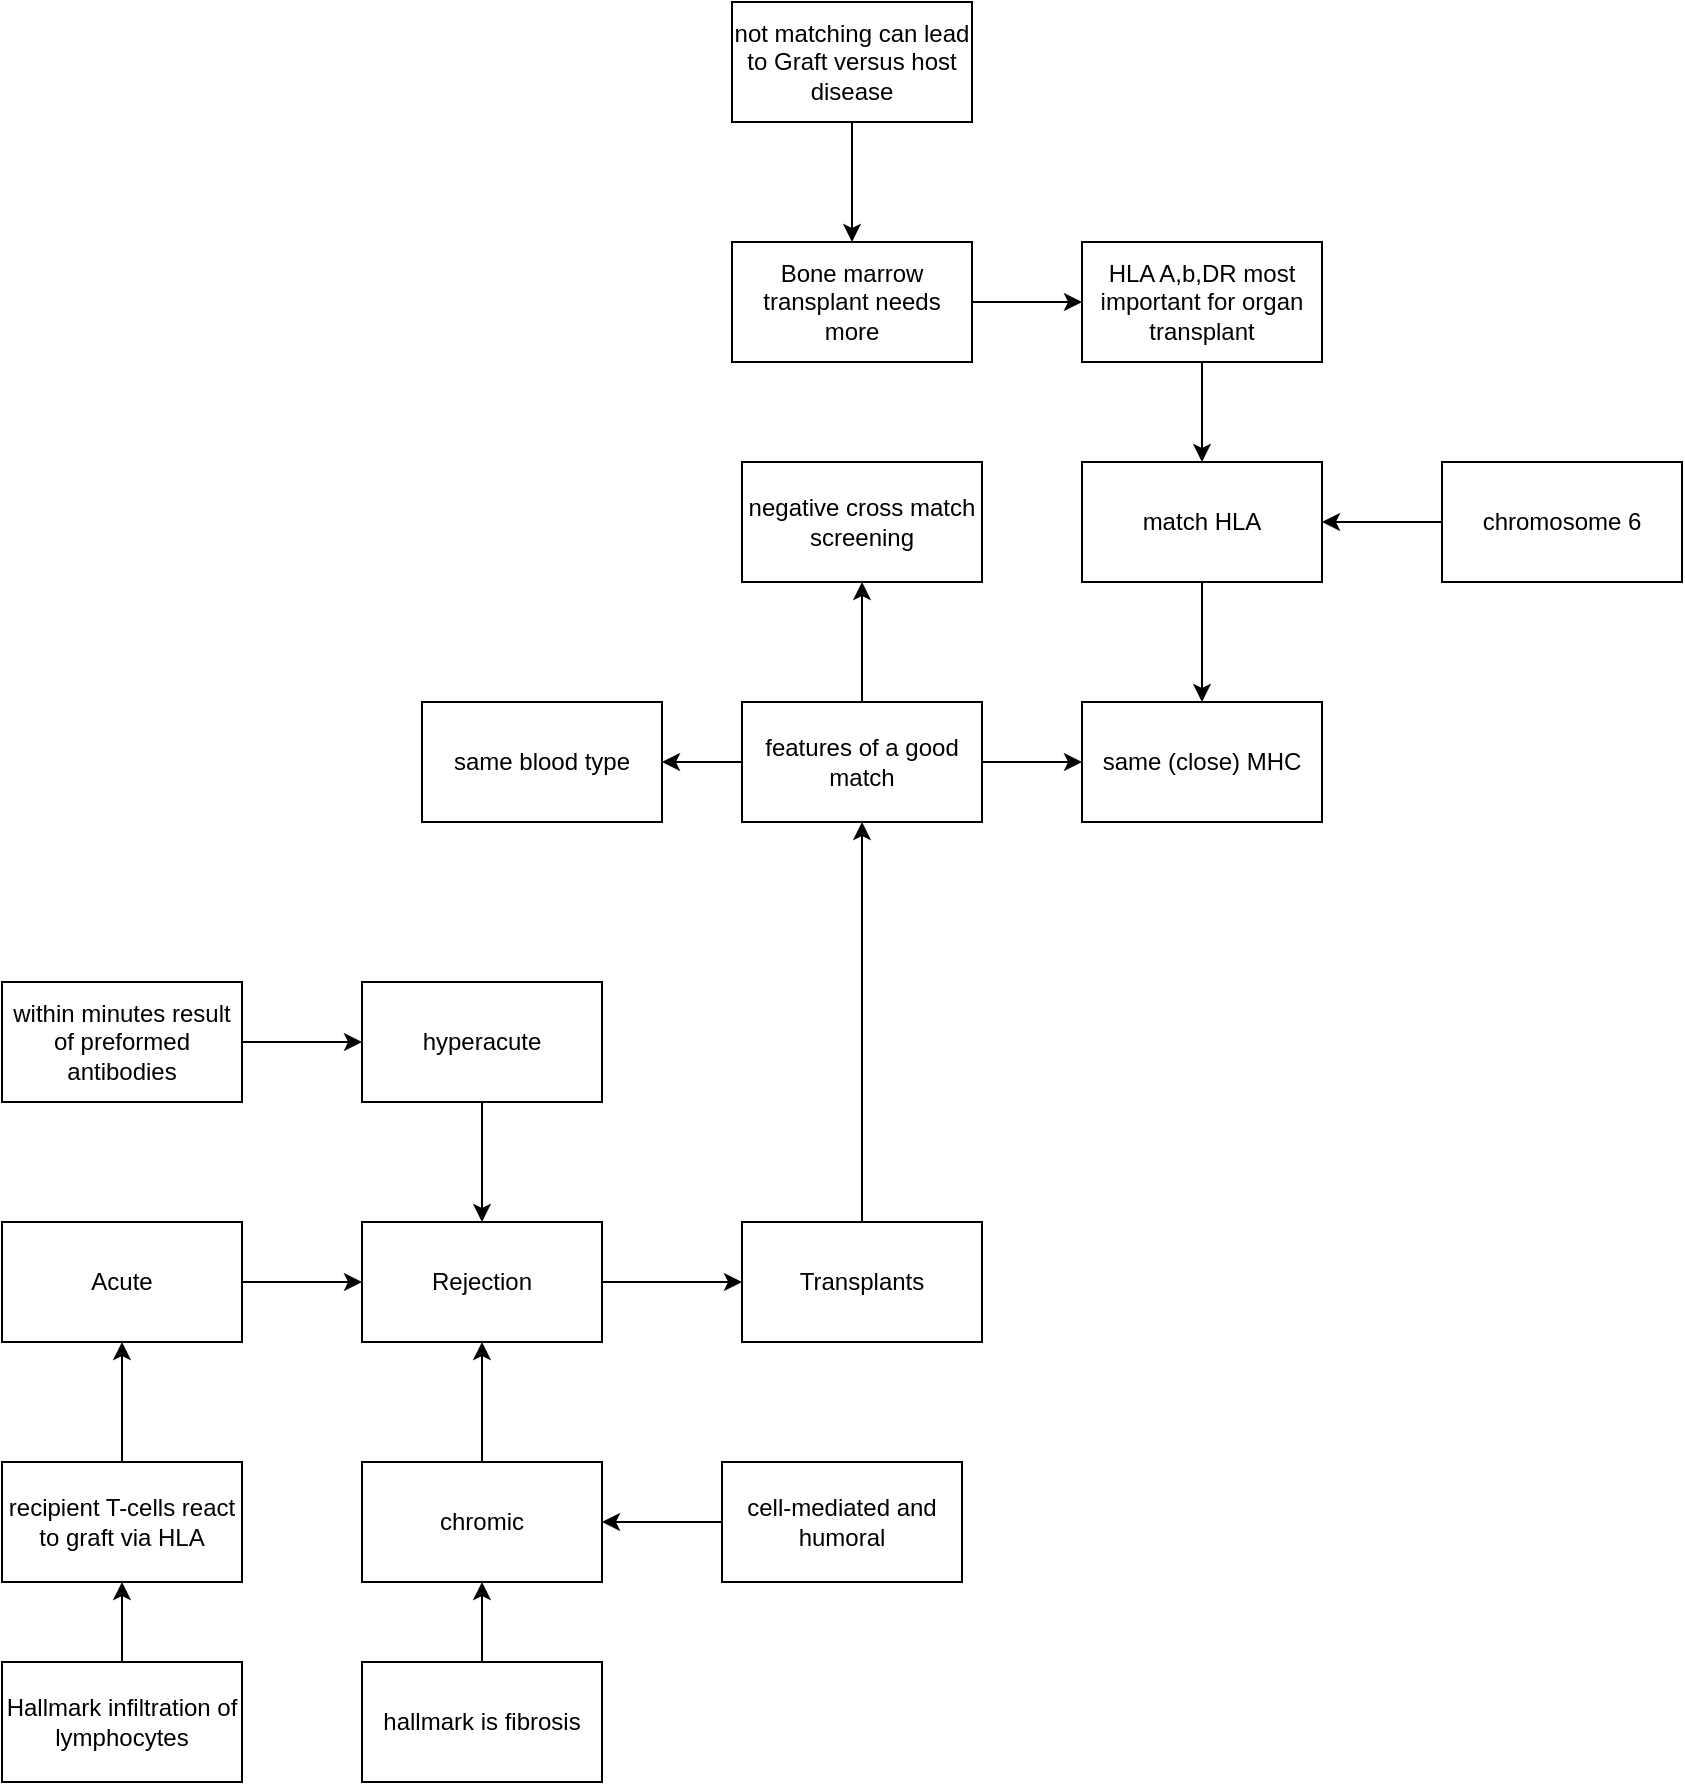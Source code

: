 <mxfile version="28.1.2">
  <diagram name="Page-1" id="Yk4TckwagjJMfsidcHtQ">
    <mxGraphModel dx="2145" dy="2081" grid="1" gridSize="10" guides="1" tooltips="1" connect="1" arrows="1" fold="1" page="1" pageScale="1" pageWidth="850" pageHeight="1100" math="0" shadow="0">
      <root>
        <mxCell id="0" />
        <mxCell id="1" parent="0" />
        <mxCell id="AVcBIx0_U_spz7y-MlUt-4" value="" style="edgeStyle=orthogonalEdgeStyle;rounded=0;orthogonalLoop=1;jettySize=auto;html=1;" edge="1" parent="1" source="AVcBIx0_U_spz7y-MlUt-1" target="AVcBIx0_U_spz7y-MlUt-3">
          <mxGeometry relative="1" as="geometry" />
        </mxCell>
        <mxCell id="AVcBIx0_U_spz7y-MlUt-1" value="Transplants" style="rounded=0;whiteSpace=wrap;html=1;" vertex="1" parent="1">
          <mxGeometry x="370" y="480" width="120" height="60" as="geometry" />
        </mxCell>
        <mxCell id="AVcBIx0_U_spz7y-MlUt-6" value="" style="edgeStyle=orthogonalEdgeStyle;rounded=0;orthogonalLoop=1;jettySize=auto;html=1;" edge="1" parent="1" source="AVcBIx0_U_spz7y-MlUt-3" target="AVcBIx0_U_spz7y-MlUt-5">
          <mxGeometry relative="1" as="geometry" />
        </mxCell>
        <mxCell id="AVcBIx0_U_spz7y-MlUt-8" value="" style="edgeStyle=orthogonalEdgeStyle;rounded=0;orthogonalLoop=1;jettySize=auto;html=1;" edge="1" parent="1" source="AVcBIx0_U_spz7y-MlUt-3" target="AVcBIx0_U_spz7y-MlUt-7">
          <mxGeometry relative="1" as="geometry" />
        </mxCell>
        <mxCell id="AVcBIx0_U_spz7y-MlUt-10" value="" style="edgeStyle=orthogonalEdgeStyle;rounded=0;orthogonalLoop=1;jettySize=auto;html=1;" edge="1" parent="1" source="AVcBIx0_U_spz7y-MlUt-3" target="AVcBIx0_U_spz7y-MlUt-9">
          <mxGeometry relative="1" as="geometry" />
        </mxCell>
        <mxCell id="AVcBIx0_U_spz7y-MlUt-3" value="features of a good match" style="rounded=0;whiteSpace=wrap;html=1;" vertex="1" parent="1">
          <mxGeometry x="370" y="220" width="120" height="60" as="geometry" />
        </mxCell>
        <mxCell id="AVcBIx0_U_spz7y-MlUt-5" value="same blood type" style="rounded=0;whiteSpace=wrap;html=1;" vertex="1" parent="1">
          <mxGeometry x="210" y="220" width="120" height="60" as="geometry" />
        </mxCell>
        <mxCell id="AVcBIx0_U_spz7y-MlUt-7" value="same (close) MHC" style="rounded=0;whiteSpace=wrap;html=1;" vertex="1" parent="1">
          <mxGeometry x="540" y="220" width="120" height="60" as="geometry" />
        </mxCell>
        <mxCell id="AVcBIx0_U_spz7y-MlUt-9" value="negative cross match screening" style="rounded=0;whiteSpace=wrap;html=1;" vertex="1" parent="1">
          <mxGeometry x="370" y="100" width="120" height="60" as="geometry" />
        </mxCell>
        <mxCell id="AVcBIx0_U_spz7y-MlUt-12" value="" style="edgeStyle=orthogonalEdgeStyle;rounded=0;orthogonalLoop=1;jettySize=auto;html=1;" edge="1" parent="1" source="AVcBIx0_U_spz7y-MlUt-11" target="AVcBIx0_U_spz7y-MlUt-7">
          <mxGeometry relative="1" as="geometry" />
        </mxCell>
        <mxCell id="AVcBIx0_U_spz7y-MlUt-11" value="match HLA" style="rounded=0;whiteSpace=wrap;html=1;" vertex="1" parent="1">
          <mxGeometry x="540" y="100" width="120" height="60" as="geometry" />
        </mxCell>
        <mxCell id="AVcBIx0_U_spz7y-MlUt-14" value="" style="edgeStyle=orthogonalEdgeStyle;rounded=0;orthogonalLoop=1;jettySize=auto;html=1;" edge="1" parent="1" source="AVcBIx0_U_spz7y-MlUt-13" target="AVcBIx0_U_spz7y-MlUt-11">
          <mxGeometry relative="1" as="geometry" />
        </mxCell>
        <mxCell id="AVcBIx0_U_spz7y-MlUt-13" value="chromosome 6" style="rounded=0;whiteSpace=wrap;html=1;" vertex="1" parent="1">
          <mxGeometry x="720" y="100" width="120" height="60" as="geometry" />
        </mxCell>
        <mxCell id="AVcBIx0_U_spz7y-MlUt-16" value="" style="edgeStyle=orthogonalEdgeStyle;rounded=0;orthogonalLoop=1;jettySize=auto;html=1;" edge="1" parent="1" source="AVcBIx0_U_spz7y-MlUt-15" target="AVcBIx0_U_spz7y-MlUt-11">
          <mxGeometry relative="1" as="geometry" />
        </mxCell>
        <mxCell id="AVcBIx0_U_spz7y-MlUt-15" value="HLA A,b,DR most important for organ transplant" style="rounded=0;whiteSpace=wrap;html=1;" vertex="1" parent="1">
          <mxGeometry x="540" y="-10" width="120" height="60" as="geometry" />
        </mxCell>
        <mxCell id="AVcBIx0_U_spz7y-MlUt-18" value="" style="edgeStyle=orthogonalEdgeStyle;rounded=0;orthogonalLoop=1;jettySize=auto;html=1;" edge="1" parent="1" source="AVcBIx0_U_spz7y-MlUt-17" target="AVcBIx0_U_spz7y-MlUt-15">
          <mxGeometry relative="1" as="geometry" />
        </mxCell>
        <mxCell id="AVcBIx0_U_spz7y-MlUt-17" value="Bone marrow transplant needs more" style="rounded=0;whiteSpace=wrap;html=1;" vertex="1" parent="1">
          <mxGeometry x="365" y="-10" width="120" height="60" as="geometry" />
        </mxCell>
        <mxCell id="AVcBIx0_U_spz7y-MlUt-20" value="" style="edgeStyle=orthogonalEdgeStyle;rounded=0;orthogonalLoop=1;jettySize=auto;html=1;" edge="1" parent="1" source="AVcBIx0_U_spz7y-MlUt-19" target="AVcBIx0_U_spz7y-MlUt-17">
          <mxGeometry relative="1" as="geometry" />
        </mxCell>
        <mxCell id="AVcBIx0_U_spz7y-MlUt-19" value="not matching can lead to Graft versus host disease" style="rounded=0;whiteSpace=wrap;html=1;" vertex="1" parent="1">
          <mxGeometry x="365" y="-130" width="120" height="60" as="geometry" />
        </mxCell>
        <mxCell id="AVcBIx0_U_spz7y-MlUt-22" value="" style="edgeStyle=orthogonalEdgeStyle;rounded=0;orthogonalLoop=1;jettySize=auto;html=1;" edge="1" parent="1" source="AVcBIx0_U_spz7y-MlUt-21" target="AVcBIx0_U_spz7y-MlUt-1">
          <mxGeometry relative="1" as="geometry" />
        </mxCell>
        <mxCell id="AVcBIx0_U_spz7y-MlUt-21" value="Rejection" style="rounded=0;whiteSpace=wrap;html=1;" vertex="1" parent="1">
          <mxGeometry x="180" y="480" width="120" height="60" as="geometry" />
        </mxCell>
        <mxCell id="AVcBIx0_U_spz7y-MlUt-24" value="" style="edgeStyle=orthogonalEdgeStyle;rounded=0;orthogonalLoop=1;jettySize=auto;html=1;" edge="1" parent="1" source="AVcBIx0_U_spz7y-MlUt-23" target="AVcBIx0_U_spz7y-MlUt-21">
          <mxGeometry relative="1" as="geometry" />
        </mxCell>
        <mxCell id="AVcBIx0_U_spz7y-MlUt-23" value="hyperacute" style="rounded=0;whiteSpace=wrap;html=1;" vertex="1" parent="1">
          <mxGeometry x="180" y="360" width="120" height="60" as="geometry" />
        </mxCell>
        <mxCell id="AVcBIx0_U_spz7y-MlUt-26" value="" style="edgeStyle=orthogonalEdgeStyle;rounded=0;orthogonalLoop=1;jettySize=auto;html=1;" edge="1" parent="1" source="AVcBIx0_U_spz7y-MlUt-25" target="AVcBIx0_U_spz7y-MlUt-21">
          <mxGeometry relative="1" as="geometry" />
        </mxCell>
        <mxCell id="AVcBIx0_U_spz7y-MlUt-25" value="Acute" style="rounded=0;whiteSpace=wrap;html=1;" vertex="1" parent="1">
          <mxGeometry y="480" width="120" height="60" as="geometry" />
        </mxCell>
        <mxCell id="AVcBIx0_U_spz7y-MlUt-28" value="" style="edgeStyle=orthogonalEdgeStyle;rounded=0;orthogonalLoop=1;jettySize=auto;html=1;" edge="1" parent="1" source="AVcBIx0_U_spz7y-MlUt-27" target="AVcBIx0_U_spz7y-MlUt-21">
          <mxGeometry relative="1" as="geometry" />
        </mxCell>
        <mxCell id="AVcBIx0_U_spz7y-MlUt-27" value="chromic" style="rounded=0;whiteSpace=wrap;html=1;" vertex="1" parent="1">
          <mxGeometry x="180" y="600" width="120" height="60" as="geometry" />
        </mxCell>
        <mxCell id="AVcBIx0_U_spz7y-MlUt-30" value="" style="edgeStyle=orthogonalEdgeStyle;rounded=0;orthogonalLoop=1;jettySize=auto;html=1;" edge="1" parent="1" source="AVcBIx0_U_spz7y-MlUt-29" target="AVcBIx0_U_spz7y-MlUt-23">
          <mxGeometry relative="1" as="geometry" />
        </mxCell>
        <mxCell id="AVcBIx0_U_spz7y-MlUt-29" value="within minutes result of preformed antibodies" style="rounded=0;whiteSpace=wrap;html=1;" vertex="1" parent="1">
          <mxGeometry y="360" width="120" height="60" as="geometry" />
        </mxCell>
        <mxCell id="AVcBIx0_U_spz7y-MlUt-32" value="" style="edgeStyle=orthogonalEdgeStyle;rounded=0;orthogonalLoop=1;jettySize=auto;html=1;" edge="1" parent="1" source="AVcBIx0_U_spz7y-MlUt-31" target="AVcBIx0_U_spz7y-MlUt-25">
          <mxGeometry relative="1" as="geometry" />
        </mxCell>
        <mxCell id="AVcBIx0_U_spz7y-MlUt-31" value="recipient T-cells react to graft via HLA" style="rounded=0;whiteSpace=wrap;html=1;" vertex="1" parent="1">
          <mxGeometry y="600" width="120" height="60" as="geometry" />
        </mxCell>
        <mxCell id="AVcBIx0_U_spz7y-MlUt-34" value="" style="edgeStyle=orthogonalEdgeStyle;rounded=0;orthogonalLoop=1;jettySize=auto;html=1;" edge="1" parent="1" source="AVcBIx0_U_spz7y-MlUt-33" target="AVcBIx0_U_spz7y-MlUt-31">
          <mxGeometry relative="1" as="geometry" />
        </mxCell>
        <mxCell id="AVcBIx0_U_spz7y-MlUt-33" value="Hallmark infiltration of lymphocytes" style="rounded=0;whiteSpace=wrap;html=1;" vertex="1" parent="1">
          <mxGeometry y="700" width="120" height="60" as="geometry" />
        </mxCell>
        <mxCell id="AVcBIx0_U_spz7y-MlUt-36" value="" style="edgeStyle=orthogonalEdgeStyle;rounded=0;orthogonalLoop=1;jettySize=auto;html=1;" edge="1" parent="1" source="AVcBIx0_U_spz7y-MlUt-35" target="AVcBIx0_U_spz7y-MlUt-27">
          <mxGeometry relative="1" as="geometry" />
        </mxCell>
        <mxCell id="AVcBIx0_U_spz7y-MlUt-35" value="hallmark is fibrosis" style="rounded=0;whiteSpace=wrap;html=1;" vertex="1" parent="1">
          <mxGeometry x="180" y="700" width="120" height="60" as="geometry" />
        </mxCell>
        <mxCell id="AVcBIx0_U_spz7y-MlUt-38" value="" style="edgeStyle=orthogonalEdgeStyle;rounded=0;orthogonalLoop=1;jettySize=auto;html=1;" edge="1" parent="1" source="AVcBIx0_U_spz7y-MlUt-37" target="AVcBIx0_U_spz7y-MlUt-27">
          <mxGeometry relative="1" as="geometry" />
        </mxCell>
        <mxCell id="AVcBIx0_U_spz7y-MlUt-37" value="cell-mediated and humoral" style="rounded=0;whiteSpace=wrap;html=1;" vertex="1" parent="1">
          <mxGeometry x="360" y="600" width="120" height="60" as="geometry" />
        </mxCell>
      </root>
    </mxGraphModel>
  </diagram>
</mxfile>
